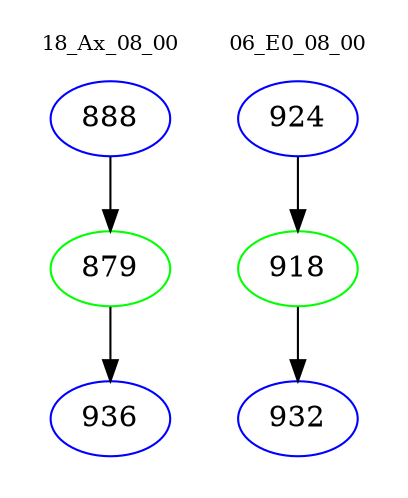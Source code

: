 digraph{
subgraph cluster_0 {
color = white
label = "18_Ax_08_00";
fontsize=10;
T0_888 [label="888", color="blue"]
T0_888 -> T0_879 [color="black"]
T0_879 [label="879", color="green"]
T0_879 -> T0_936 [color="black"]
T0_936 [label="936", color="blue"]
}
subgraph cluster_1 {
color = white
label = "06_E0_08_00";
fontsize=10;
T1_924 [label="924", color="blue"]
T1_924 -> T1_918 [color="black"]
T1_918 [label="918", color="green"]
T1_918 -> T1_932 [color="black"]
T1_932 [label="932", color="blue"]
}
}
